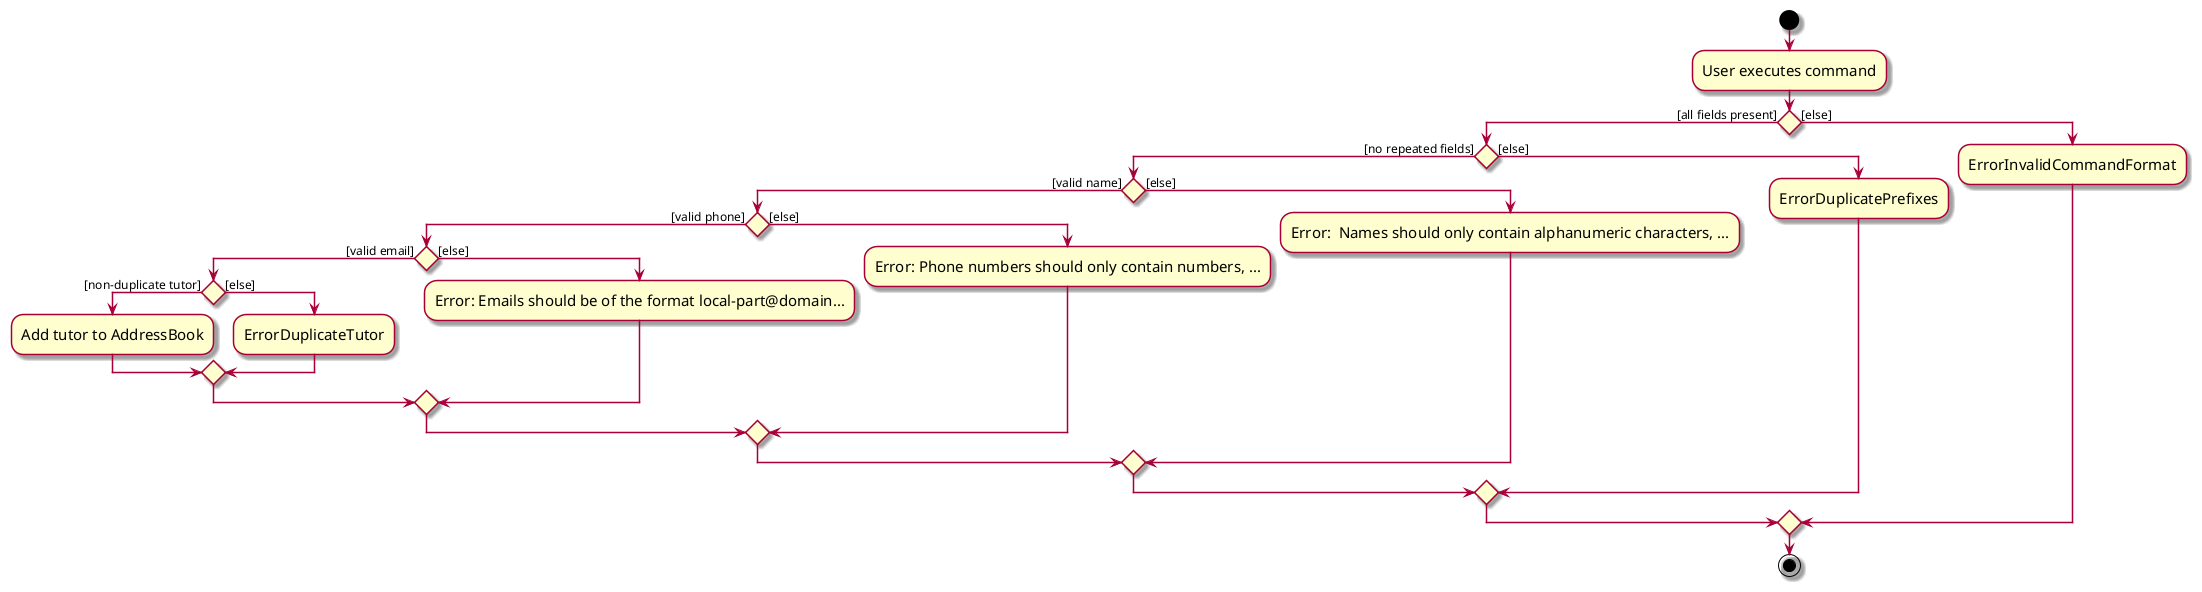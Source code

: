 @startuml
skin rose
skinparam ActivityFontSize 15
skinparam ArrowFontSize 12
start
:User executes command;

'Since the beta syntax does not support placing the condition outside the
'diamond we place it as the true branch instead.

if () then ([all fields present])
    if () then ([no repeated fields])
         if () then ([valid name])
              if () then ([valid phone])
                   if () then ([valid email])
                        if () then ([non-duplicate tutor])
                            :Add tutor to AddressBook;
                       else ([else])
                            :ErrorDuplicateTutor;
                       endif
                   else ([else])
                        :Error: Emails should be of the format local-part@domain...;
                   endif
              else ([else])
                  :Error: Phone numbers should only contain numbers, ...;
              endif
         else ([else])
             :Error:  Names should only contain alphanumeric characters, ...;
         endif
    else ([else])
     :ErrorDuplicatePrefixes;
    endif
else ([else])
 :ErrorInvalidCommandFormat;
endif
stop
@enduml
